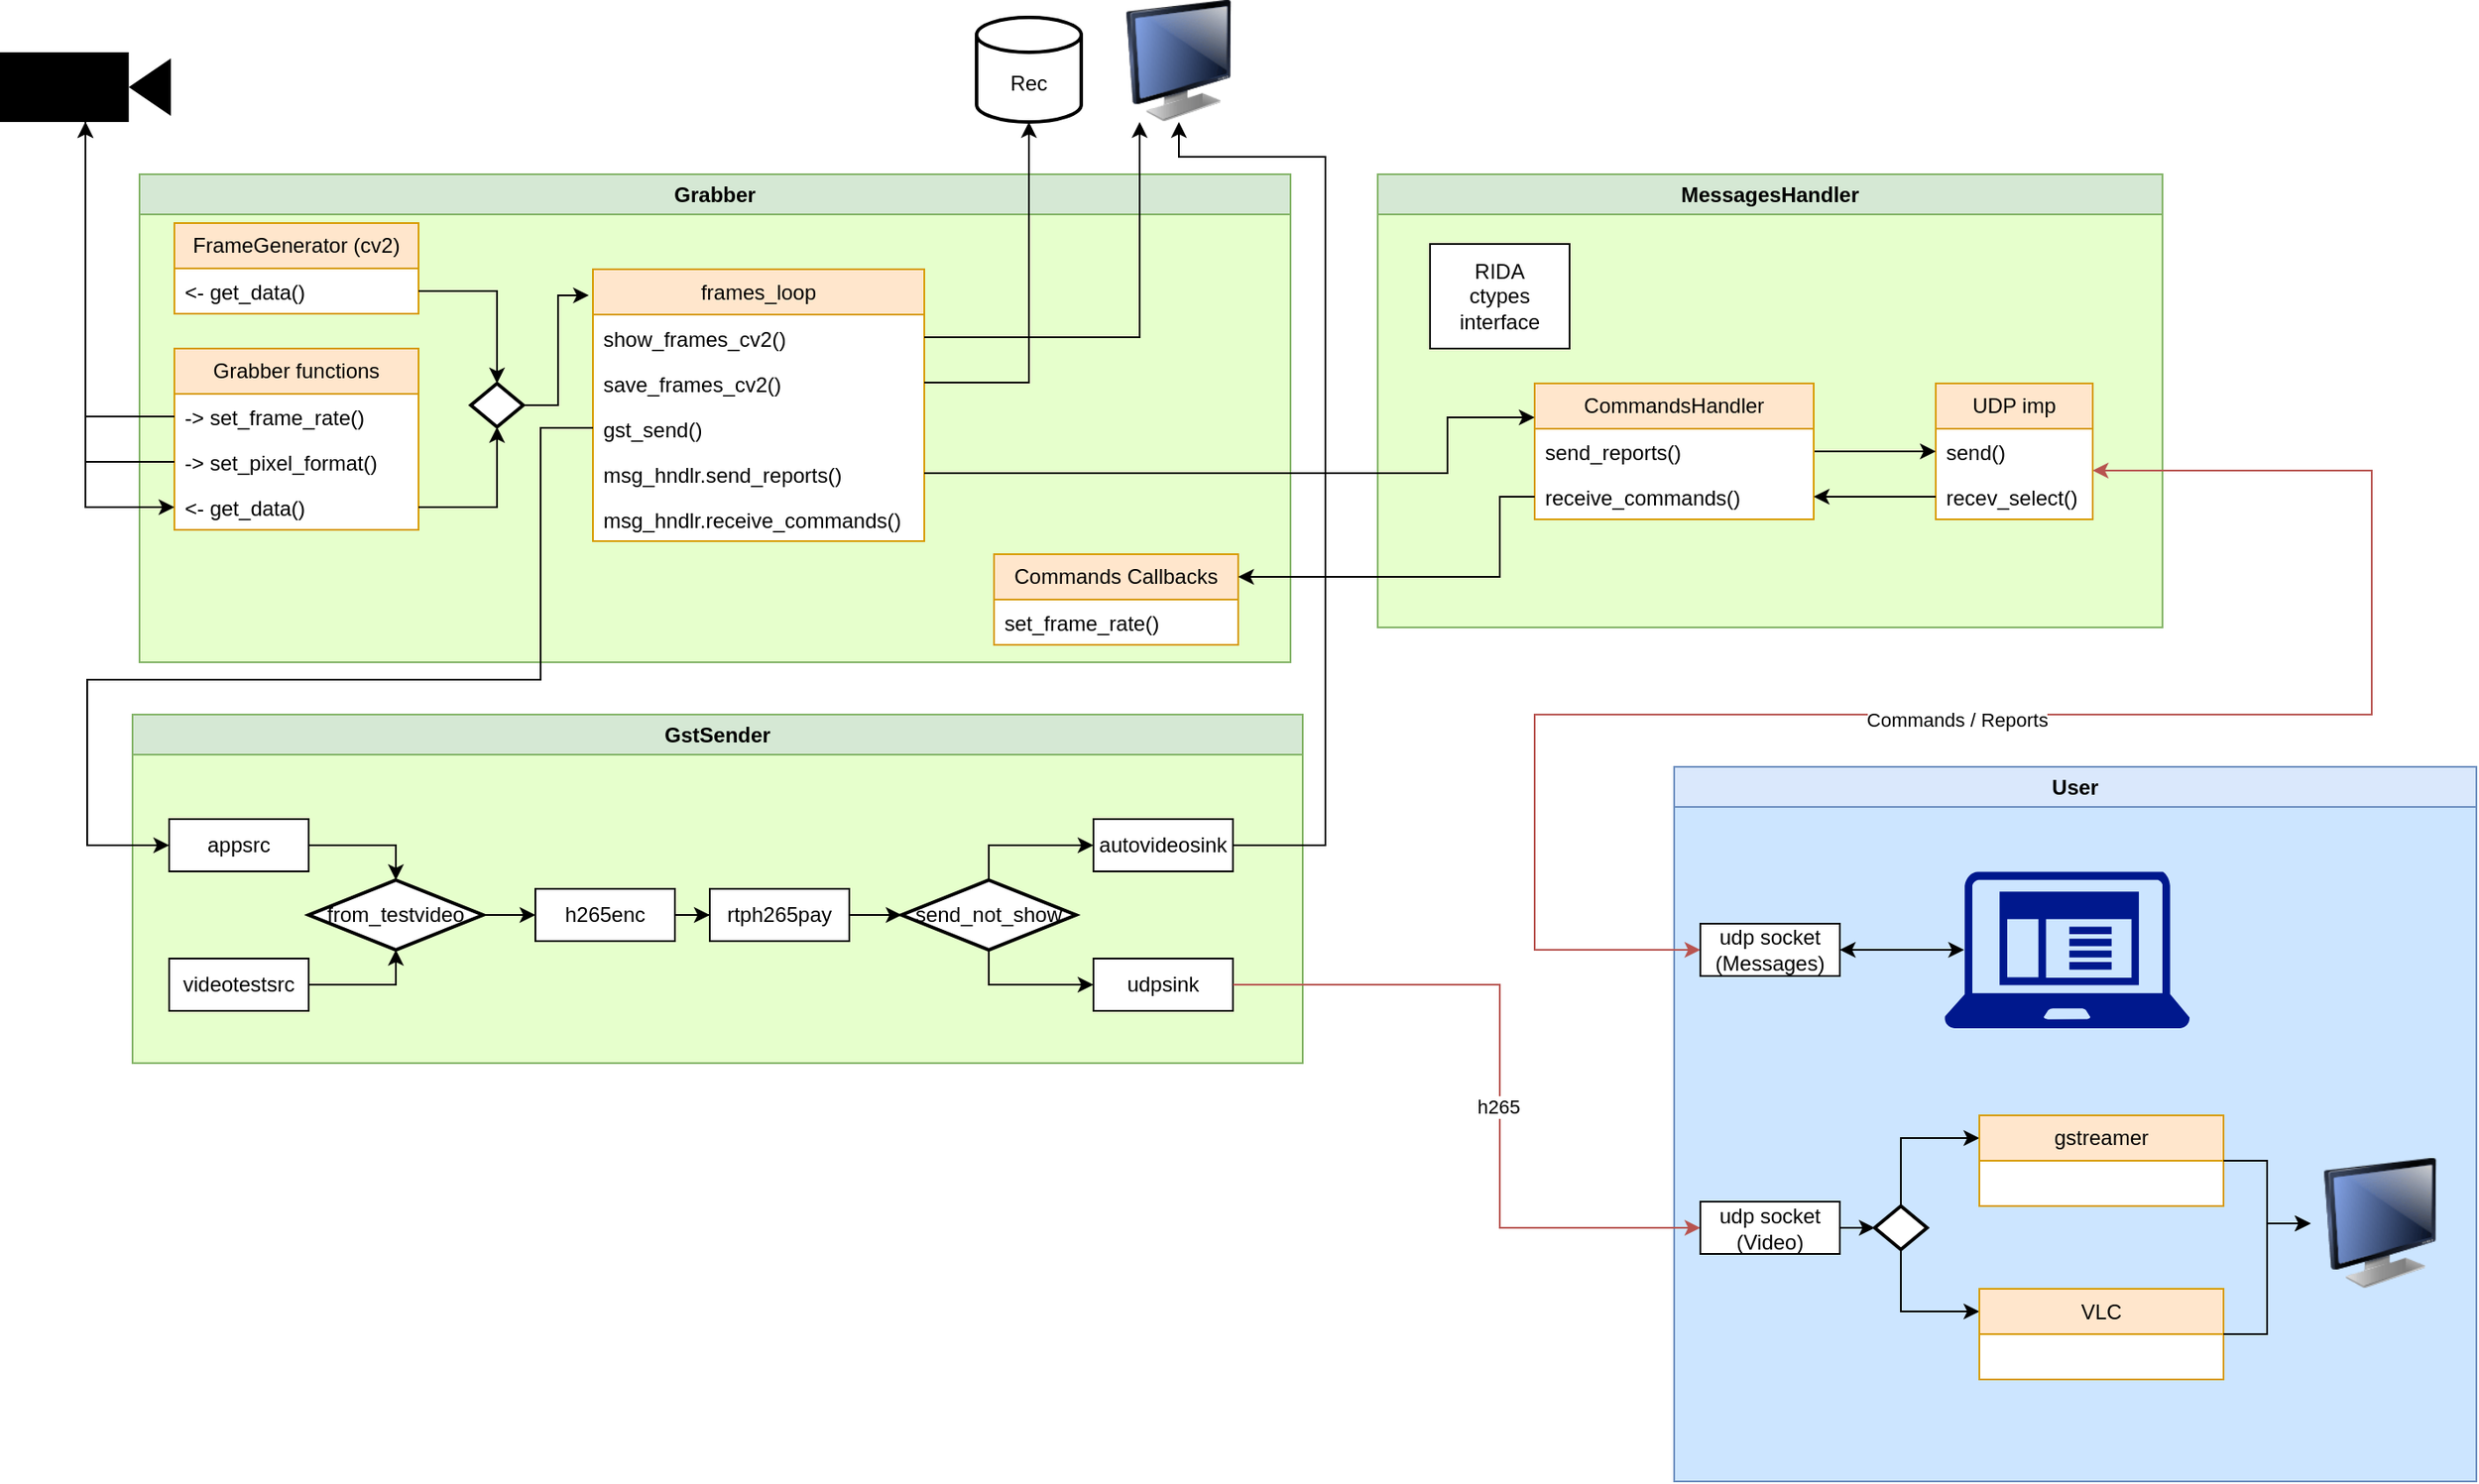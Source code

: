 <mxfile version="21.3.7" type="device">
  <diagram name="Page-1" id="DbOC_s7ybhaEqFvPEaZr">
    <mxGraphModel dx="1434" dy="1014" grid="1" gridSize="10" guides="1" tooltips="1" connect="1" arrows="1" fold="1" page="1" pageScale="1" pageWidth="827" pageHeight="1169" math="0" shadow="0">
      <root>
        <mxCell id="0" />
        <mxCell id="1" parent="0" />
        <mxCell id="xCIMGPuieZ38wntVMGZL-1" value="Grabber" style="swimlane;whiteSpace=wrap;html=1;container=1;collapsible=0;comic=0;noLabel=0;swimlaneFillColor=#E6FFCC;fillColor=#d5e8d4;strokeColor=#82b366;" vertex="1" parent="1">
          <mxGeometry x="160" y="150" width="660" height="280" as="geometry" />
        </mxCell>
        <mxCell id="xCIMGPuieZ38wntVMGZL-13" value="Grabber functions" style="swimlane;fontStyle=0;childLayout=stackLayout;horizontal=1;startSize=26;fillColor=#ffe6cc;horizontalStack=0;resizeParent=1;resizeParentMax=0;resizeLast=0;collapsible=0;marginBottom=0;whiteSpace=wrap;html=1;strokeColor=#d79b00;swimlaneFillColor=default;" vertex="1" parent="xCIMGPuieZ38wntVMGZL-1">
          <mxGeometry x="20" y="100" width="140" height="104" as="geometry" />
        </mxCell>
        <mxCell id="xCIMGPuieZ38wntVMGZL-14" value="-&amp;gt; set_frame_rate()" style="text;strokeColor=none;fillColor=none;align=left;verticalAlign=top;spacingLeft=4;spacingRight=4;overflow=hidden;rotatable=0;points=[[0,0.5],[1,0.5]];portConstraint=eastwest;whiteSpace=wrap;html=1;" vertex="1" parent="xCIMGPuieZ38wntVMGZL-13">
          <mxGeometry y="26" width="140" height="26" as="geometry" />
        </mxCell>
        <mxCell id="xCIMGPuieZ38wntVMGZL-15" value="-&amp;gt; set_pixel_format()" style="text;strokeColor=none;fillColor=none;align=left;verticalAlign=top;spacingLeft=4;spacingRight=4;overflow=hidden;rotatable=0;points=[[0,0.5],[1,0.5]];portConstraint=eastwest;whiteSpace=wrap;html=1;" vertex="1" parent="xCIMGPuieZ38wntVMGZL-13">
          <mxGeometry y="52" width="140" height="26" as="geometry" />
        </mxCell>
        <mxCell id="xCIMGPuieZ38wntVMGZL-16" value="&amp;lt;- get_data()" style="text;strokeColor=none;fillColor=none;align=left;verticalAlign=top;spacingLeft=4;spacingRight=4;overflow=hidden;rotatable=0;points=[[0,0.5],[1,0.5]];portConstraint=eastwest;whiteSpace=wrap;html=1;" vertex="1" parent="xCIMGPuieZ38wntVMGZL-13">
          <mxGeometry y="78" width="140" height="26" as="geometry" />
        </mxCell>
        <mxCell id="xCIMGPuieZ38wntVMGZL-17" value="FrameGenerator (cv2)" style="swimlane;fontStyle=0;childLayout=stackLayout;horizontal=1;startSize=26;fillColor=#ffe6cc;horizontalStack=0;resizeParent=1;resizeParentMax=0;resizeLast=0;collapsible=0;marginBottom=0;whiteSpace=wrap;html=1;strokeColor=#d79b00;swimlaneFillColor=default;" vertex="1" parent="xCIMGPuieZ38wntVMGZL-1">
          <mxGeometry x="20" y="28" width="140" height="52" as="geometry" />
        </mxCell>
        <mxCell id="xCIMGPuieZ38wntVMGZL-20" value="&amp;lt;- get_data()" style="text;strokeColor=none;fillColor=none;align=left;verticalAlign=top;spacingLeft=4;spacingRight=4;overflow=hidden;rotatable=0;points=[[0,0.5],[1,0.5]];portConstraint=eastwest;whiteSpace=wrap;html=1;" vertex="1" parent="xCIMGPuieZ38wntVMGZL-17">
          <mxGeometry y="26" width="140" height="26" as="geometry" />
        </mxCell>
        <mxCell id="xCIMGPuieZ38wntVMGZL-29" style="edgeStyle=orthogonalEdgeStyle;rounded=0;orthogonalLoop=1;jettySize=auto;html=1;entryX=-0.012;entryY=0.096;entryDx=0;entryDy=0;entryPerimeter=0;" edge="1" parent="xCIMGPuieZ38wntVMGZL-1" source="xCIMGPuieZ38wntVMGZL-26" target="xCIMGPuieZ38wntVMGZL-30">
          <mxGeometry relative="1" as="geometry">
            <mxPoint x="270" y="132.5" as="targetPoint" />
          </mxGeometry>
        </mxCell>
        <mxCell id="xCIMGPuieZ38wntVMGZL-26" value="" style="strokeWidth=2;html=1;shape=mxgraph.flowchart.decision;whiteSpace=wrap;" vertex="1" parent="xCIMGPuieZ38wntVMGZL-1">
          <mxGeometry x="190" y="120" width="30" height="25" as="geometry" />
        </mxCell>
        <mxCell id="xCIMGPuieZ38wntVMGZL-27" style="edgeStyle=orthogonalEdgeStyle;rounded=0;orthogonalLoop=1;jettySize=auto;html=1;entryX=0.5;entryY=0;entryDx=0;entryDy=0;entryPerimeter=0;" edge="1" parent="xCIMGPuieZ38wntVMGZL-1" source="xCIMGPuieZ38wntVMGZL-20" target="xCIMGPuieZ38wntVMGZL-26">
          <mxGeometry relative="1" as="geometry" />
        </mxCell>
        <mxCell id="xCIMGPuieZ38wntVMGZL-28" style="edgeStyle=orthogonalEdgeStyle;rounded=0;orthogonalLoop=1;jettySize=auto;html=1;entryX=0.5;entryY=1;entryDx=0;entryDy=0;entryPerimeter=0;" edge="1" parent="xCIMGPuieZ38wntVMGZL-1" source="xCIMGPuieZ38wntVMGZL-16" target="xCIMGPuieZ38wntVMGZL-26">
          <mxGeometry relative="1" as="geometry" />
        </mxCell>
        <mxCell id="xCIMGPuieZ38wntVMGZL-30" value="frames_loop" style="swimlane;fontStyle=0;childLayout=stackLayout;horizontal=1;startSize=26;fillColor=#ffe6cc;horizontalStack=0;resizeParent=1;resizeParentMax=0;resizeLast=0;collapsible=0;marginBottom=0;whiteSpace=wrap;html=1;strokeColor=#d79b00;swimlaneFillColor=default;" vertex="1" parent="xCIMGPuieZ38wntVMGZL-1">
          <mxGeometry x="260" y="54.5" width="190" height="156" as="geometry" />
        </mxCell>
        <mxCell id="xCIMGPuieZ38wntVMGZL-31" value="show_frames_cv2()" style="text;strokeColor=none;fillColor=none;align=left;verticalAlign=top;spacingLeft=4;spacingRight=4;overflow=hidden;rotatable=0;points=[[0,0.5],[1,0.5]];portConstraint=eastwest;whiteSpace=wrap;html=1;" vertex="1" parent="xCIMGPuieZ38wntVMGZL-30">
          <mxGeometry y="26" width="190" height="26" as="geometry" />
        </mxCell>
        <mxCell id="xCIMGPuieZ38wntVMGZL-32" value="save_frames_cv2()" style="text;strokeColor=none;fillColor=none;align=left;verticalAlign=top;spacingLeft=4;spacingRight=4;overflow=hidden;rotatable=0;points=[[0,0.5],[1,0.5]];portConstraint=eastwest;whiteSpace=wrap;html=1;" vertex="1" parent="xCIMGPuieZ38wntVMGZL-30">
          <mxGeometry y="52" width="190" height="26" as="geometry" />
        </mxCell>
        <mxCell id="xCIMGPuieZ38wntVMGZL-33" value="gst_send()" style="text;strokeColor=none;fillColor=none;align=left;verticalAlign=top;spacingLeft=4;spacingRight=4;overflow=hidden;rotatable=0;points=[[0,0.5],[1,0.5]];portConstraint=eastwest;whiteSpace=wrap;html=1;" vertex="1" parent="xCIMGPuieZ38wntVMGZL-30">
          <mxGeometry y="78" width="190" height="26" as="geometry" />
        </mxCell>
        <mxCell id="xCIMGPuieZ38wntVMGZL-121" value="msg_hndlr.send_reports()" style="text;strokeColor=none;fillColor=none;align=left;verticalAlign=top;spacingLeft=4;spacingRight=4;overflow=hidden;rotatable=0;points=[[0,0.5],[1,0.5]];portConstraint=eastwest;whiteSpace=wrap;html=1;" vertex="1" parent="xCIMGPuieZ38wntVMGZL-30">
          <mxGeometry y="104" width="190" height="26" as="geometry" />
        </mxCell>
        <mxCell id="xCIMGPuieZ38wntVMGZL-122" value="msg_hndlr.receive_commands()" style="text;strokeColor=none;fillColor=none;align=left;verticalAlign=top;spacingLeft=4;spacingRight=4;overflow=hidden;rotatable=0;points=[[0,0.5],[1,0.5]];portConstraint=eastwest;whiteSpace=wrap;html=1;" vertex="1" parent="xCIMGPuieZ38wntVMGZL-30">
          <mxGeometry y="130" width="190" height="26" as="geometry" />
        </mxCell>
        <mxCell id="xCIMGPuieZ38wntVMGZL-125" value="Commands Callbacks" style="swimlane;fontStyle=0;childLayout=stackLayout;horizontal=1;startSize=26;fillColor=#ffe6cc;horizontalStack=0;resizeParent=1;resizeParentMax=0;resizeLast=0;collapsible=0;marginBottom=0;whiteSpace=wrap;html=1;strokeColor=#d79b00;swimlaneFillColor=default;" vertex="1" parent="xCIMGPuieZ38wntVMGZL-1">
          <mxGeometry x="490" y="218" width="140" height="52" as="geometry" />
        </mxCell>
        <mxCell id="xCIMGPuieZ38wntVMGZL-126" value="set_frame_rate()" style="text;strokeColor=none;fillColor=none;align=left;verticalAlign=top;spacingLeft=4;spacingRight=4;overflow=hidden;rotatable=0;points=[[0,0.5],[1,0.5]];portConstraint=eastwest;whiteSpace=wrap;html=1;" vertex="1" parent="xCIMGPuieZ38wntVMGZL-125">
          <mxGeometry y="26" width="140" height="26" as="geometry" />
        </mxCell>
        <mxCell id="xCIMGPuieZ38wntVMGZL-4" value="MessagesHandler" style="swimlane;whiteSpace=wrap;html=1;container=1;collapsible=0;comic=0;noLabel=0;swimlaneFillColor=#E6FFCC;fillColor=#d5e8d4;strokeColor=#82b366;" vertex="1" parent="1">
          <mxGeometry x="870" y="150" width="450" height="260" as="geometry" />
        </mxCell>
        <mxCell id="xCIMGPuieZ38wntVMGZL-70" value="RIDA&lt;br&gt;ctypes&lt;br&gt;interface" style="rounded=0;whiteSpace=wrap;html=1;" vertex="1" parent="xCIMGPuieZ38wntVMGZL-4">
          <mxGeometry x="30" y="40" width="80" height="60" as="geometry" />
        </mxCell>
        <mxCell id="xCIMGPuieZ38wntVMGZL-71" value="UDP imp" style="swimlane;fontStyle=0;childLayout=stackLayout;horizontal=1;startSize=26;fillColor=#ffe6cc;horizontalStack=0;resizeParent=1;resizeParentMax=0;resizeLast=0;collapsible=0;marginBottom=0;whiteSpace=wrap;html=1;strokeColor=#d79b00;swimlaneFillColor=default;" vertex="1" parent="xCIMGPuieZ38wntVMGZL-4">
          <mxGeometry x="320" y="120" width="90" height="78" as="geometry" />
        </mxCell>
        <mxCell id="xCIMGPuieZ38wntVMGZL-72" value="send()" style="text;strokeColor=none;fillColor=none;align=left;verticalAlign=top;spacingLeft=4;spacingRight=4;overflow=hidden;rotatable=0;points=[[0,0.5],[1,0.5]];portConstraint=eastwest;whiteSpace=wrap;html=1;" vertex="1" parent="xCIMGPuieZ38wntVMGZL-71">
          <mxGeometry y="26" width="90" height="26" as="geometry" />
        </mxCell>
        <mxCell id="xCIMGPuieZ38wntVMGZL-73" value="recev_select()" style="text;strokeColor=none;fillColor=none;align=left;verticalAlign=top;spacingLeft=4;spacingRight=4;overflow=hidden;rotatable=0;points=[[0,0.5],[1,0.5]];portConstraint=eastwest;whiteSpace=wrap;html=1;" vertex="1" parent="xCIMGPuieZ38wntVMGZL-71">
          <mxGeometry y="52" width="90" height="26" as="geometry" />
        </mxCell>
        <mxCell id="xCIMGPuieZ38wntVMGZL-97" style="edgeStyle=orthogonalEdgeStyle;rounded=0;orthogonalLoop=1;jettySize=auto;html=1;entryX=0;entryY=0.5;entryDx=0;entryDy=0;" edge="1" parent="xCIMGPuieZ38wntVMGZL-4" source="xCIMGPuieZ38wntVMGZL-84" target="xCIMGPuieZ38wntVMGZL-72">
          <mxGeometry relative="1" as="geometry" />
        </mxCell>
        <mxCell id="xCIMGPuieZ38wntVMGZL-84" value="CommandsHandler" style="swimlane;fontStyle=0;childLayout=stackLayout;horizontal=1;startSize=26;fillColor=#ffe6cc;horizontalStack=0;resizeParent=1;resizeParentMax=0;resizeLast=0;collapsible=0;marginBottom=0;whiteSpace=wrap;html=1;strokeColor=#d79b00;swimlaneFillColor=default;" vertex="1" parent="xCIMGPuieZ38wntVMGZL-4">
          <mxGeometry x="90" y="120" width="160" height="78" as="geometry" />
        </mxCell>
        <mxCell id="xCIMGPuieZ38wntVMGZL-85" value="send_reports()" style="text;strokeColor=none;fillColor=none;align=left;verticalAlign=top;spacingLeft=4;spacingRight=4;overflow=hidden;rotatable=0;points=[[0,0.5],[1,0.5]];portConstraint=eastwest;whiteSpace=wrap;html=1;" vertex="1" parent="xCIMGPuieZ38wntVMGZL-84">
          <mxGeometry y="26" width="160" height="26" as="geometry" />
        </mxCell>
        <mxCell id="xCIMGPuieZ38wntVMGZL-96" value="receive_commands()" style="text;strokeColor=none;fillColor=none;align=left;verticalAlign=top;spacingLeft=4;spacingRight=4;overflow=hidden;rotatable=0;points=[[0,0.5],[1,0.5]];portConstraint=eastwest;whiteSpace=wrap;html=1;" vertex="1" parent="xCIMGPuieZ38wntVMGZL-84">
          <mxGeometry y="52" width="160" height="26" as="geometry" />
        </mxCell>
        <mxCell id="xCIMGPuieZ38wntVMGZL-86" style="edgeStyle=orthogonalEdgeStyle;rounded=0;orthogonalLoop=1;jettySize=auto;html=1;entryX=1;entryY=0.5;entryDx=0;entryDy=0;" edge="1" parent="xCIMGPuieZ38wntVMGZL-4" source="xCIMGPuieZ38wntVMGZL-73" target="xCIMGPuieZ38wntVMGZL-96">
          <mxGeometry relative="1" as="geometry" />
        </mxCell>
        <mxCell id="xCIMGPuieZ38wntVMGZL-21" style="edgeStyle=orthogonalEdgeStyle;rounded=0;orthogonalLoop=1;jettySize=auto;html=1;entryX=0;entryY=0.5;entryDx=0;entryDy=0;" edge="1" parent="1" source="xCIMGPuieZ38wntVMGZL-8" target="xCIMGPuieZ38wntVMGZL-16">
          <mxGeometry relative="1" as="geometry">
            <mxPoint x="530" y="370" as="targetPoint" />
            <Array as="points">
              <mxPoint x="129" y="341" />
            </Array>
          </mxGeometry>
        </mxCell>
        <mxCell id="xCIMGPuieZ38wntVMGZL-8" value="" style="shape=mxgraph.signs.tech.video_camera;html=1;pointerEvents=1;fillColor=#000000;strokeColor=none;verticalLabelPosition=bottom;verticalAlign=top;align=center;" vertex="1" parent="1">
          <mxGeometry x="80" y="80" width="98" height="40" as="geometry" />
        </mxCell>
        <mxCell id="xCIMGPuieZ38wntVMGZL-10" value="User" style="swimlane;whiteSpace=wrap;html=1;container=1;collapsible=0;comic=0;noLabel=0;swimlaneFillColor=#CCE5FF;fillColor=#dae8fc;strokeColor=#6c8ebf;" vertex="1" parent="1">
          <mxGeometry x="1040" y="490" width="460" height="410" as="geometry" />
        </mxCell>
        <mxCell id="xCIMGPuieZ38wntVMGZL-58" style="edgeStyle=orthogonalEdgeStyle;rounded=0;orthogonalLoop=1;jettySize=auto;html=1;entryX=0;entryY=0.25;entryDx=0;entryDy=0;exitX=0.5;exitY=0;exitDx=0;exitDy=0;exitPerimeter=0;" edge="1" parent="xCIMGPuieZ38wntVMGZL-10" source="xCIMGPuieZ38wntVMGZL-63" target="xCIMGPuieZ38wntVMGZL-59">
          <mxGeometry relative="1" as="geometry">
            <mxPoint x="195" y="235.5" as="targetPoint" />
          </mxGeometry>
        </mxCell>
        <mxCell id="xCIMGPuieZ38wntVMGZL-62" style="edgeStyle=orthogonalEdgeStyle;rounded=0;orthogonalLoop=1;jettySize=auto;html=1;entryX=0;entryY=0.25;entryDx=0;entryDy=0;exitX=0.5;exitY=1;exitDx=0;exitDy=0;exitPerimeter=0;" edge="1" parent="xCIMGPuieZ38wntVMGZL-10" source="xCIMGPuieZ38wntVMGZL-63" target="xCIMGPuieZ38wntVMGZL-61">
          <mxGeometry relative="1" as="geometry" />
        </mxCell>
        <mxCell id="xCIMGPuieZ38wntVMGZL-64" style="edgeStyle=orthogonalEdgeStyle;rounded=0;orthogonalLoop=1;jettySize=auto;html=1;entryX=0;entryY=0.5;entryDx=0;entryDy=0;entryPerimeter=0;" edge="1" parent="xCIMGPuieZ38wntVMGZL-10" source="xCIMGPuieZ38wntVMGZL-57" target="xCIMGPuieZ38wntVMGZL-63">
          <mxGeometry relative="1" as="geometry" />
        </mxCell>
        <mxCell id="xCIMGPuieZ38wntVMGZL-57" value="udp socket&lt;br&gt;(Video)" style="rounded=0;whiteSpace=wrap;html=1;" vertex="1" parent="xCIMGPuieZ38wntVMGZL-10">
          <mxGeometry x="15" y="249.5" width="80" height="30" as="geometry" />
        </mxCell>
        <mxCell id="xCIMGPuieZ38wntVMGZL-59" value="gstreamer" style="swimlane;fontStyle=0;childLayout=stackLayout;horizontal=1;startSize=26;fillColor=#ffe6cc;horizontalStack=0;resizeParent=1;resizeParentMax=0;resizeLast=0;collapsible=0;marginBottom=0;whiteSpace=wrap;html=1;strokeColor=#d79b00;swimlaneFillColor=default;" vertex="1" parent="xCIMGPuieZ38wntVMGZL-10">
          <mxGeometry x="175" y="200" width="140" height="52" as="geometry" />
        </mxCell>
        <mxCell id="xCIMGPuieZ38wntVMGZL-61" value="VLC" style="swimlane;fontStyle=0;childLayout=stackLayout;horizontal=1;startSize=26;fillColor=#ffe6cc;horizontalStack=0;resizeParent=1;resizeParentMax=0;resizeLast=0;collapsible=0;marginBottom=0;whiteSpace=wrap;html=1;strokeColor=#d79b00;swimlaneFillColor=default;" vertex="1" parent="xCIMGPuieZ38wntVMGZL-10">
          <mxGeometry x="175" y="299.5" width="140" height="52" as="geometry" />
        </mxCell>
        <mxCell id="xCIMGPuieZ38wntVMGZL-63" value="" style="strokeWidth=2;html=1;shape=mxgraph.flowchart.decision;whiteSpace=wrap;" vertex="1" parent="xCIMGPuieZ38wntVMGZL-10">
          <mxGeometry x="115" y="252" width="30" height="25" as="geometry" />
        </mxCell>
        <mxCell id="xCIMGPuieZ38wntVMGZL-69" value="" style="sketch=0;aspect=fixed;pointerEvents=1;shadow=0;dashed=0;html=1;strokeColor=none;labelPosition=center;verticalLabelPosition=bottom;verticalAlign=top;align=center;fillColor=#00188D;shape=mxgraph.mscae.enterprise.client_application" vertex="1" parent="xCIMGPuieZ38wntVMGZL-10">
          <mxGeometry x="155" y="60" width="140.63" height="90" as="geometry" />
        </mxCell>
        <mxCell id="xCIMGPuieZ38wntVMGZL-76" style="edgeStyle=orthogonalEdgeStyle;rounded=0;orthogonalLoop=1;jettySize=auto;html=1;entryX=0.08;entryY=0.5;entryDx=0;entryDy=0;entryPerimeter=0;startArrow=classic;startFill=1;" edge="1" parent="xCIMGPuieZ38wntVMGZL-10" source="xCIMGPuieZ38wntVMGZL-75" target="xCIMGPuieZ38wntVMGZL-69">
          <mxGeometry relative="1" as="geometry" />
        </mxCell>
        <mxCell id="xCIMGPuieZ38wntVMGZL-75" value="udp socket&lt;br&gt;(Messages)" style="rounded=0;whiteSpace=wrap;html=1;" vertex="1" parent="xCIMGPuieZ38wntVMGZL-10">
          <mxGeometry x="15" y="90" width="80" height="30" as="geometry" />
        </mxCell>
        <mxCell id="xCIMGPuieZ38wntVMGZL-9" value="" style="image;html=1;image=img/lib/clip_art/computers/Monitor_128x128.png;align=center;verticalAlign=top;" vertex="1" parent="xCIMGPuieZ38wntVMGZL-10">
          <mxGeometry x="365" y="224.5" width="80" height="75" as="geometry" />
        </mxCell>
        <mxCell id="xCIMGPuieZ38wntVMGZL-66" style="edgeStyle=orthogonalEdgeStyle;rounded=0;orthogonalLoop=1;jettySize=auto;html=1;" edge="1" parent="xCIMGPuieZ38wntVMGZL-10" source="xCIMGPuieZ38wntVMGZL-61" target="xCIMGPuieZ38wntVMGZL-9">
          <mxGeometry relative="1" as="geometry" />
        </mxCell>
        <mxCell id="xCIMGPuieZ38wntVMGZL-65" style="edgeStyle=orthogonalEdgeStyle;rounded=0;orthogonalLoop=1;jettySize=auto;html=1;" edge="1" parent="xCIMGPuieZ38wntVMGZL-10" source="xCIMGPuieZ38wntVMGZL-59" target="xCIMGPuieZ38wntVMGZL-9">
          <mxGeometry relative="1" as="geometry" />
        </mxCell>
        <mxCell id="xCIMGPuieZ38wntVMGZL-23" style="edgeStyle=orthogonalEdgeStyle;rounded=0;orthogonalLoop=1;jettySize=auto;html=1;entryX=0.5;entryY=1;entryDx=0;entryDy=0;entryPerimeter=0;" edge="1" parent="1" source="xCIMGPuieZ38wntVMGZL-15" target="xCIMGPuieZ38wntVMGZL-8">
          <mxGeometry relative="1" as="geometry" />
        </mxCell>
        <mxCell id="xCIMGPuieZ38wntVMGZL-24" style="edgeStyle=orthogonalEdgeStyle;rounded=0;orthogonalLoop=1;jettySize=auto;html=1;entryX=0.5;entryY=1;entryDx=0;entryDy=0;entryPerimeter=0;" edge="1" parent="1" source="xCIMGPuieZ38wntVMGZL-14" target="xCIMGPuieZ38wntVMGZL-8">
          <mxGeometry relative="1" as="geometry">
            <mxPoint x="820" y="270.0" as="targetPoint" />
          </mxGeometry>
        </mxCell>
        <mxCell id="xCIMGPuieZ38wntVMGZL-36" value="" style="image;html=1;image=img/lib/clip_art/computers/Monitor_128x128.png" vertex="1" parent="1">
          <mxGeometry x="711" y="50" width="90" height="70" as="geometry" />
        </mxCell>
        <mxCell id="xCIMGPuieZ38wntVMGZL-37" style="edgeStyle=orthogonalEdgeStyle;rounded=0;orthogonalLoop=1;jettySize=auto;html=1;entryX=0.25;entryY=1;entryDx=0;entryDy=0;" edge="1" parent="1" source="xCIMGPuieZ38wntVMGZL-31" target="xCIMGPuieZ38wntVMGZL-36">
          <mxGeometry relative="1" as="geometry" />
        </mxCell>
        <mxCell id="xCIMGPuieZ38wntVMGZL-38" value="&lt;br&gt;Rec" style="strokeWidth=2;html=1;shape=mxgraph.flowchart.database;whiteSpace=wrap;" vertex="1" parent="1">
          <mxGeometry x="640" y="60" width="60" height="60" as="geometry" />
        </mxCell>
        <mxCell id="xCIMGPuieZ38wntVMGZL-40" style="edgeStyle=orthogonalEdgeStyle;rounded=0;orthogonalLoop=1;jettySize=auto;html=1;" edge="1" parent="1" source="xCIMGPuieZ38wntVMGZL-32" target="xCIMGPuieZ38wntVMGZL-38">
          <mxGeometry relative="1" as="geometry" />
        </mxCell>
        <mxCell id="xCIMGPuieZ38wntVMGZL-3" value="GstSender" style="swimlane;whiteSpace=wrap;html=1;container=1;collapsible=0;comic=0;noLabel=0;swimlaneFillColor=#E6FFCC;fillColor=#d5e8d4;strokeColor=#82b366;" vertex="1" parent="1">
          <mxGeometry x="156" y="460" width="671" height="200" as="geometry" />
        </mxCell>
        <mxCell id="xCIMGPuieZ38wntVMGZL-45" style="edgeStyle=orthogonalEdgeStyle;rounded=0;orthogonalLoop=1;jettySize=auto;html=1;entryX=0.5;entryY=0;entryDx=0;entryDy=0;entryPerimeter=0;exitX=1;exitY=0.5;exitDx=0;exitDy=0;" edge="1" parent="xCIMGPuieZ38wntVMGZL-3" source="xCIMGPuieZ38wntVMGZL-11" target="xCIMGPuieZ38wntVMGZL-49">
          <mxGeometry relative="1" as="geometry">
            <Array as="points">
              <mxPoint x="151" y="75" />
            </Array>
          </mxGeometry>
        </mxCell>
        <mxCell id="xCIMGPuieZ38wntVMGZL-11" value="appsrc" style="rounded=0;whiteSpace=wrap;html=1;" vertex="1" parent="xCIMGPuieZ38wntVMGZL-3">
          <mxGeometry x="21" y="60" width="80" height="30" as="geometry" />
        </mxCell>
        <mxCell id="xCIMGPuieZ38wntVMGZL-46" style="edgeStyle=orthogonalEdgeStyle;rounded=0;orthogonalLoop=1;jettySize=auto;html=1;" edge="1" parent="xCIMGPuieZ38wntVMGZL-3" source="xCIMGPuieZ38wntVMGZL-42" target="xCIMGPuieZ38wntVMGZL-43">
          <mxGeometry relative="1" as="geometry" />
        </mxCell>
        <mxCell id="xCIMGPuieZ38wntVMGZL-42" value="h265enc" style="rounded=0;whiteSpace=wrap;html=1;" vertex="1" parent="xCIMGPuieZ38wntVMGZL-3">
          <mxGeometry x="231" y="100" width="80" height="30" as="geometry" />
        </mxCell>
        <mxCell id="xCIMGPuieZ38wntVMGZL-47" style="edgeStyle=orthogonalEdgeStyle;rounded=0;orthogonalLoop=1;jettySize=auto;html=1;entryX=0;entryY=0.5;entryDx=0;entryDy=0;exitX=0.5;exitY=0;exitDx=0;exitDy=0;exitPerimeter=0;" edge="1" parent="xCIMGPuieZ38wntVMGZL-3" source="xCIMGPuieZ38wntVMGZL-48" target="xCIMGPuieZ38wntVMGZL-44">
          <mxGeometry relative="1" as="geometry" />
        </mxCell>
        <mxCell id="xCIMGPuieZ38wntVMGZL-51" style="edgeStyle=orthogonalEdgeStyle;rounded=0;orthogonalLoop=1;jettySize=auto;html=1;entryX=0;entryY=0.5;entryDx=0;entryDy=0;entryPerimeter=0;" edge="1" parent="xCIMGPuieZ38wntVMGZL-3" source="xCIMGPuieZ38wntVMGZL-43" target="xCIMGPuieZ38wntVMGZL-48">
          <mxGeometry relative="1" as="geometry" />
        </mxCell>
        <mxCell id="xCIMGPuieZ38wntVMGZL-43" value="rtph265pay" style="rounded=0;whiteSpace=wrap;html=1;" vertex="1" parent="xCIMGPuieZ38wntVMGZL-3">
          <mxGeometry x="331" y="100" width="80" height="30" as="geometry" />
        </mxCell>
        <mxCell id="xCIMGPuieZ38wntVMGZL-44" value="autovideosink" style="rounded=0;whiteSpace=wrap;html=1;" vertex="1" parent="xCIMGPuieZ38wntVMGZL-3">
          <mxGeometry x="551" y="60" width="80" height="30" as="geometry" />
        </mxCell>
        <mxCell id="xCIMGPuieZ38wntVMGZL-55" style="edgeStyle=orthogonalEdgeStyle;rounded=0;orthogonalLoop=1;jettySize=auto;html=1;entryX=0;entryY=0.5;entryDx=0;entryDy=0;exitX=0.5;exitY=1;exitDx=0;exitDy=0;exitPerimeter=0;" edge="1" parent="xCIMGPuieZ38wntVMGZL-3" source="xCIMGPuieZ38wntVMGZL-48" target="xCIMGPuieZ38wntVMGZL-54">
          <mxGeometry relative="1" as="geometry" />
        </mxCell>
        <mxCell id="xCIMGPuieZ38wntVMGZL-48" value="send_not_show" style="strokeWidth=2;html=1;shape=mxgraph.flowchart.decision;whiteSpace=wrap;" vertex="1" parent="xCIMGPuieZ38wntVMGZL-3">
          <mxGeometry x="441" y="95" width="100" height="40" as="geometry" />
        </mxCell>
        <mxCell id="xCIMGPuieZ38wntVMGZL-50" style="edgeStyle=orthogonalEdgeStyle;rounded=0;orthogonalLoop=1;jettySize=auto;html=1;entryX=0;entryY=0.5;entryDx=0;entryDy=0;" edge="1" parent="xCIMGPuieZ38wntVMGZL-3" source="xCIMGPuieZ38wntVMGZL-49" target="xCIMGPuieZ38wntVMGZL-42">
          <mxGeometry relative="1" as="geometry" />
        </mxCell>
        <mxCell id="xCIMGPuieZ38wntVMGZL-49" value="from_testvideo" style="strokeWidth=2;html=1;shape=mxgraph.flowchart.decision;whiteSpace=wrap;" vertex="1" parent="xCIMGPuieZ38wntVMGZL-3">
          <mxGeometry x="101" y="95" width="100" height="40" as="geometry" />
        </mxCell>
        <mxCell id="xCIMGPuieZ38wntVMGZL-53" style="edgeStyle=orthogonalEdgeStyle;rounded=0;orthogonalLoop=1;jettySize=auto;html=1;exitX=1;exitY=0.5;exitDx=0;exitDy=0;" edge="1" parent="xCIMGPuieZ38wntVMGZL-3" source="xCIMGPuieZ38wntVMGZL-52" target="xCIMGPuieZ38wntVMGZL-49">
          <mxGeometry relative="1" as="geometry" />
        </mxCell>
        <mxCell id="xCIMGPuieZ38wntVMGZL-52" value="videotestsrc" style="rounded=0;whiteSpace=wrap;html=1;" vertex="1" parent="xCIMGPuieZ38wntVMGZL-3">
          <mxGeometry x="21" y="140" width="80" height="30" as="geometry" />
        </mxCell>
        <mxCell id="xCIMGPuieZ38wntVMGZL-54" value="udpsink" style="rounded=0;whiteSpace=wrap;html=1;" vertex="1" parent="xCIMGPuieZ38wntVMGZL-3">
          <mxGeometry x="551" y="140" width="80" height="30" as="geometry" />
        </mxCell>
        <mxCell id="xCIMGPuieZ38wntVMGZL-56" style="edgeStyle=orthogonalEdgeStyle;rounded=0;orthogonalLoop=1;jettySize=auto;html=1;entryX=0.5;entryY=1;entryDx=0;entryDy=0;" edge="1" parent="1" source="xCIMGPuieZ38wntVMGZL-44" target="xCIMGPuieZ38wntVMGZL-36">
          <mxGeometry relative="1" as="geometry">
            <Array as="points">
              <mxPoint x="840" y="535" />
              <mxPoint x="840" y="140" />
              <mxPoint x="756" y="140" />
            </Array>
          </mxGeometry>
        </mxCell>
        <mxCell id="xCIMGPuieZ38wntVMGZL-67" style="edgeStyle=orthogonalEdgeStyle;rounded=0;orthogonalLoop=1;jettySize=auto;html=1;entryX=0;entryY=0.5;entryDx=0;entryDy=0;fillColor=#f8cecc;strokeColor=#b85450;" edge="1" parent="1" source="xCIMGPuieZ38wntVMGZL-54" target="xCIMGPuieZ38wntVMGZL-57">
          <mxGeometry relative="1" as="geometry">
            <Array as="points">
              <mxPoint x="940" y="615" />
              <mxPoint x="940" y="755" />
            </Array>
          </mxGeometry>
        </mxCell>
        <mxCell id="xCIMGPuieZ38wntVMGZL-68" value="h265" style="edgeLabel;html=1;align=center;verticalAlign=middle;resizable=0;points=[];" vertex="1" connectable="0" parent="xCIMGPuieZ38wntVMGZL-67">
          <mxGeometry x="0.092" y="-1" relative="1" as="geometry">
            <mxPoint as="offset" />
          </mxGeometry>
        </mxCell>
        <mxCell id="xCIMGPuieZ38wntVMGZL-78" style="edgeStyle=orthogonalEdgeStyle;rounded=0;orthogonalLoop=1;jettySize=auto;html=1;entryX=0;entryY=0.5;entryDx=0;entryDy=0;startArrow=classic;startFill=1;fillColor=#f8cecc;strokeColor=#b85450;" edge="1" parent="1" source="xCIMGPuieZ38wntVMGZL-72" target="xCIMGPuieZ38wntVMGZL-75">
          <mxGeometry relative="1" as="geometry">
            <Array as="points">
              <mxPoint x="1440" y="320" />
              <mxPoint x="1440" y="460" />
              <mxPoint x="960" y="460" />
              <mxPoint x="960" y="595" />
            </Array>
          </mxGeometry>
        </mxCell>
        <mxCell id="xCIMGPuieZ38wntVMGZL-124" value="Commands / Reports" style="edgeLabel;html=1;align=center;verticalAlign=middle;resizable=0;points=[];" vertex="1" connectable="0" parent="xCIMGPuieZ38wntVMGZL-78">
          <mxGeometry x="0.065" y="3" relative="1" as="geometry">
            <mxPoint as="offset" />
          </mxGeometry>
        </mxCell>
        <mxCell id="xCIMGPuieZ38wntVMGZL-88" style="edgeStyle=orthogonalEdgeStyle;rounded=0;orthogonalLoop=1;jettySize=auto;html=1;entryX=1;entryY=0.25;entryDx=0;entryDy=0;exitX=0;exitY=0.5;exitDx=0;exitDy=0;" edge="1" parent="1" source="xCIMGPuieZ38wntVMGZL-96" target="xCIMGPuieZ38wntVMGZL-125">
          <mxGeometry relative="1" as="geometry">
            <mxPoint x="180" y="367.0" as="targetPoint" />
            <Array as="points">
              <mxPoint x="940" y="335" />
              <mxPoint x="940" y="381" />
            </Array>
          </mxGeometry>
        </mxCell>
        <mxCell id="xCIMGPuieZ38wntVMGZL-95" style="edgeStyle=orthogonalEdgeStyle;rounded=0;orthogonalLoop=1;jettySize=auto;html=1;entryX=0;entryY=0.25;entryDx=0;entryDy=0;exitX=1;exitY=0.5;exitDx=0;exitDy=0;" edge="1" parent="1" source="xCIMGPuieZ38wntVMGZL-121" target="xCIMGPuieZ38wntVMGZL-84">
          <mxGeometry relative="1" as="geometry">
            <mxPoint x="120" y="860" as="targetPoint" />
            <mxPoint x="180" y="393.0" as="sourcePoint" />
            <Array as="points">
              <mxPoint x="910" y="321" />
              <mxPoint x="910" y="289" />
            </Array>
          </mxGeometry>
        </mxCell>
        <mxCell id="xCIMGPuieZ38wntVMGZL-41" style="edgeStyle=orthogonalEdgeStyle;rounded=0;orthogonalLoop=1;jettySize=auto;html=1;entryX=0;entryY=0.5;entryDx=0;entryDy=0;exitX=0;exitY=0.5;exitDx=0;exitDy=0;jumpStyle=arc;" edge="1" parent="1" source="xCIMGPuieZ38wntVMGZL-33" target="xCIMGPuieZ38wntVMGZL-11">
          <mxGeometry relative="1" as="geometry">
            <Array as="points">
              <mxPoint x="390" y="295" />
              <mxPoint x="390" y="440" />
              <mxPoint x="130" y="440" />
              <mxPoint x="130" y="535" />
            </Array>
          </mxGeometry>
        </mxCell>
      </root>
    </mxGraphModel>
  </diagram>
</mxfile>
